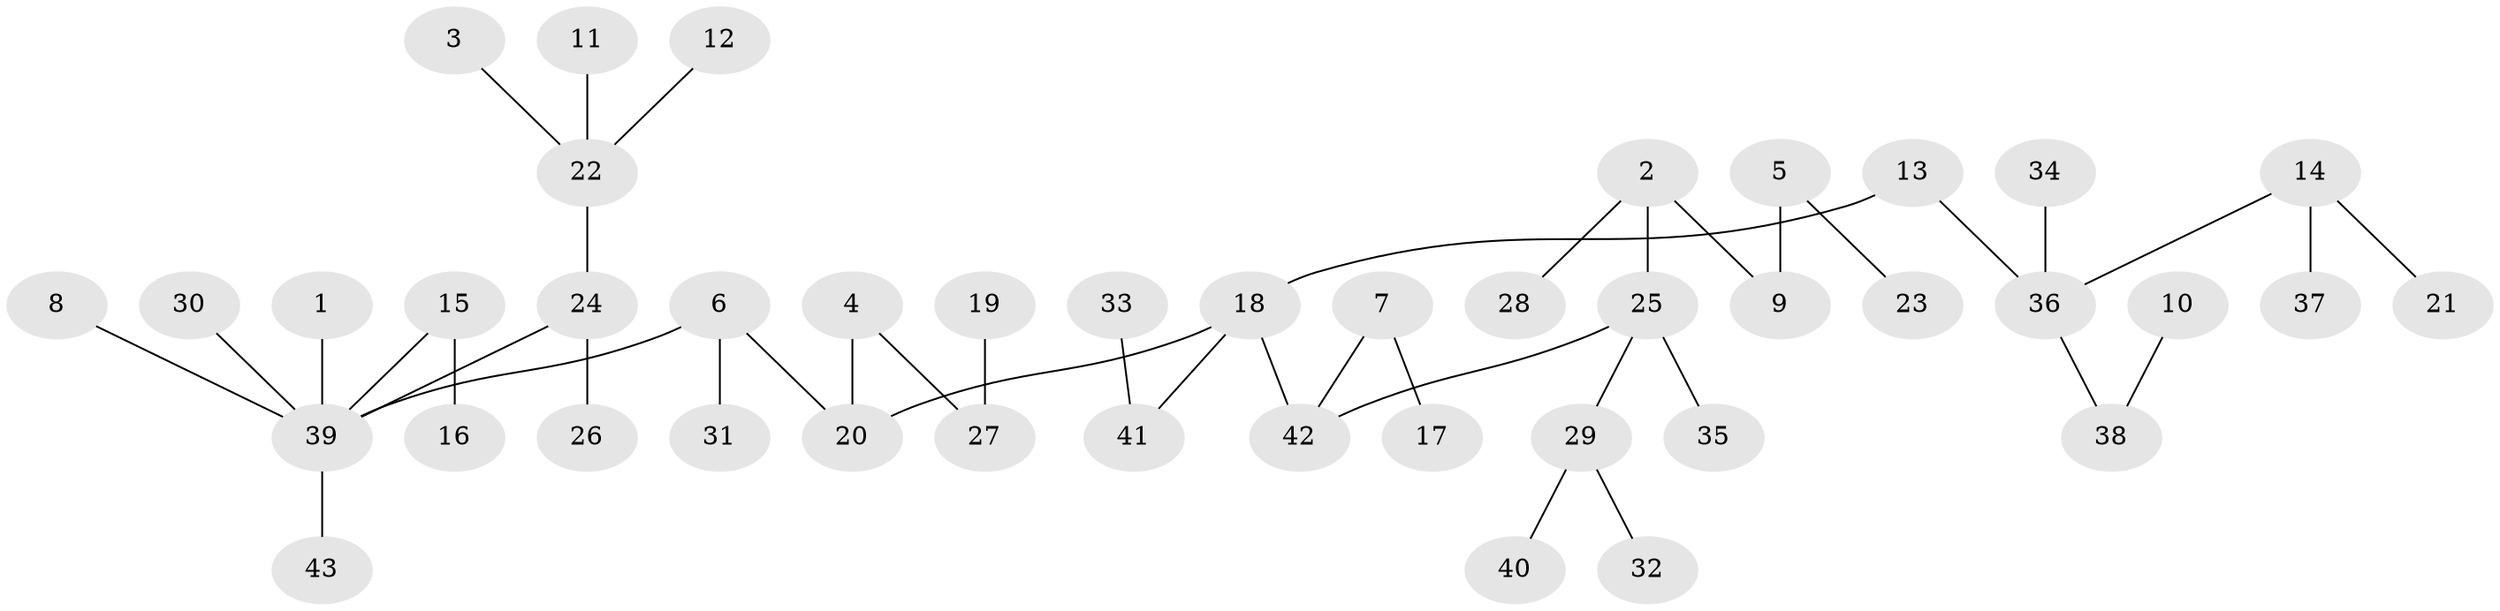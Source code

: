 // original degree distribution, {4: 0.08391608391608392, 2: 0.22377622377622378, 5: 0.013986013986013986, 3: 0.1258741258741259, 1: 0.5174825174825175, 8: 0.006993006993006993, 6: 0.013986013986013986, 7: 0.013986013986013986}
// Generated by graph-tools (version 1.1) at 2025/37/03/04/25 23:37:22]
// undirected, 43 vertices, 42 edges
graph export_dot {
  node [color=gray90,style=filled];
  1;
  2;
  3;
  4;
  5;
  6;
  7;
  8;
  9;
  10;
  11;
  12;
  13;
  14;
  15;
  16;
  17;
  18;
  19;
  20;
  21;
  22;
  23;
  24;
  25;
  26;
  27;
  28;
  29;
  30;
  31;
  32;
  33;
  34;
  35;
  36;
  37;
  38;
  39;
  40;
  41;
  42;
  43;
  1 -- 39 [weight=1.0];
  2 -- 9 [weight=1.0];
  2 -- 25 [weight=1.0];
  2 -- 28 [weight=1.0];
  3 -- 22 [weight=1.0];
  4 -- 20 [weight=1.0];
  4 -- 27 [weight=1.0];
  5 -- 9 [weight=1.0];
  5 -- 23 [weight=1.0];
  6 -- 20 [weight=1.0];
  6 -- 31 [weight=1.0];
  6 -- 39 [weight=1.0];
  7 -- 17 [weight=1.0];
  7 -- 42 [weight=1.0];
  8 -- 39 [weight=1.0];
  10 -- 38 [weight=1.0];
  11 -- 22 [weight=1.0];
  12 -- 22 [weight=1.0];
  13 -- 18 [weight=1.0];
  13 -- 36 [weight=1.0];
  14 -- 21 [weight=1.0];
  14 -- 36 [weight=1.0];
  14 -- 37 [weight=1.0];
  15 -- 16 [weight=1.0];
  15 -- 39 [weight=1.0];
  18 -- 20 [weight=1.0];
  18 -- 41 [weight=1.0];
  18 -- 42 [weight=1.0];
  19 -- 27 [weight=1.0];
  22 -- 24 [weight=1.0];
  24 -- 26 [weight=1.0];
  24 -- 39 [weight=1.0];
  25 -- 29 [weight=1.0];
  25 -- 35 [weight=1.0];
  25 -- 42 [weight=1.0];
  29 -- 32 [weight=1.0];
  29 -- 40 [weight=1.0];
  30 -- 39 [weight=1.0];
  33 -- 41 [weight=1.0];
  34 -- 36 [weight=1.0];
  36 -- 38 [weight=1.0];
  39 -- 43 [weight=1.0];
}
